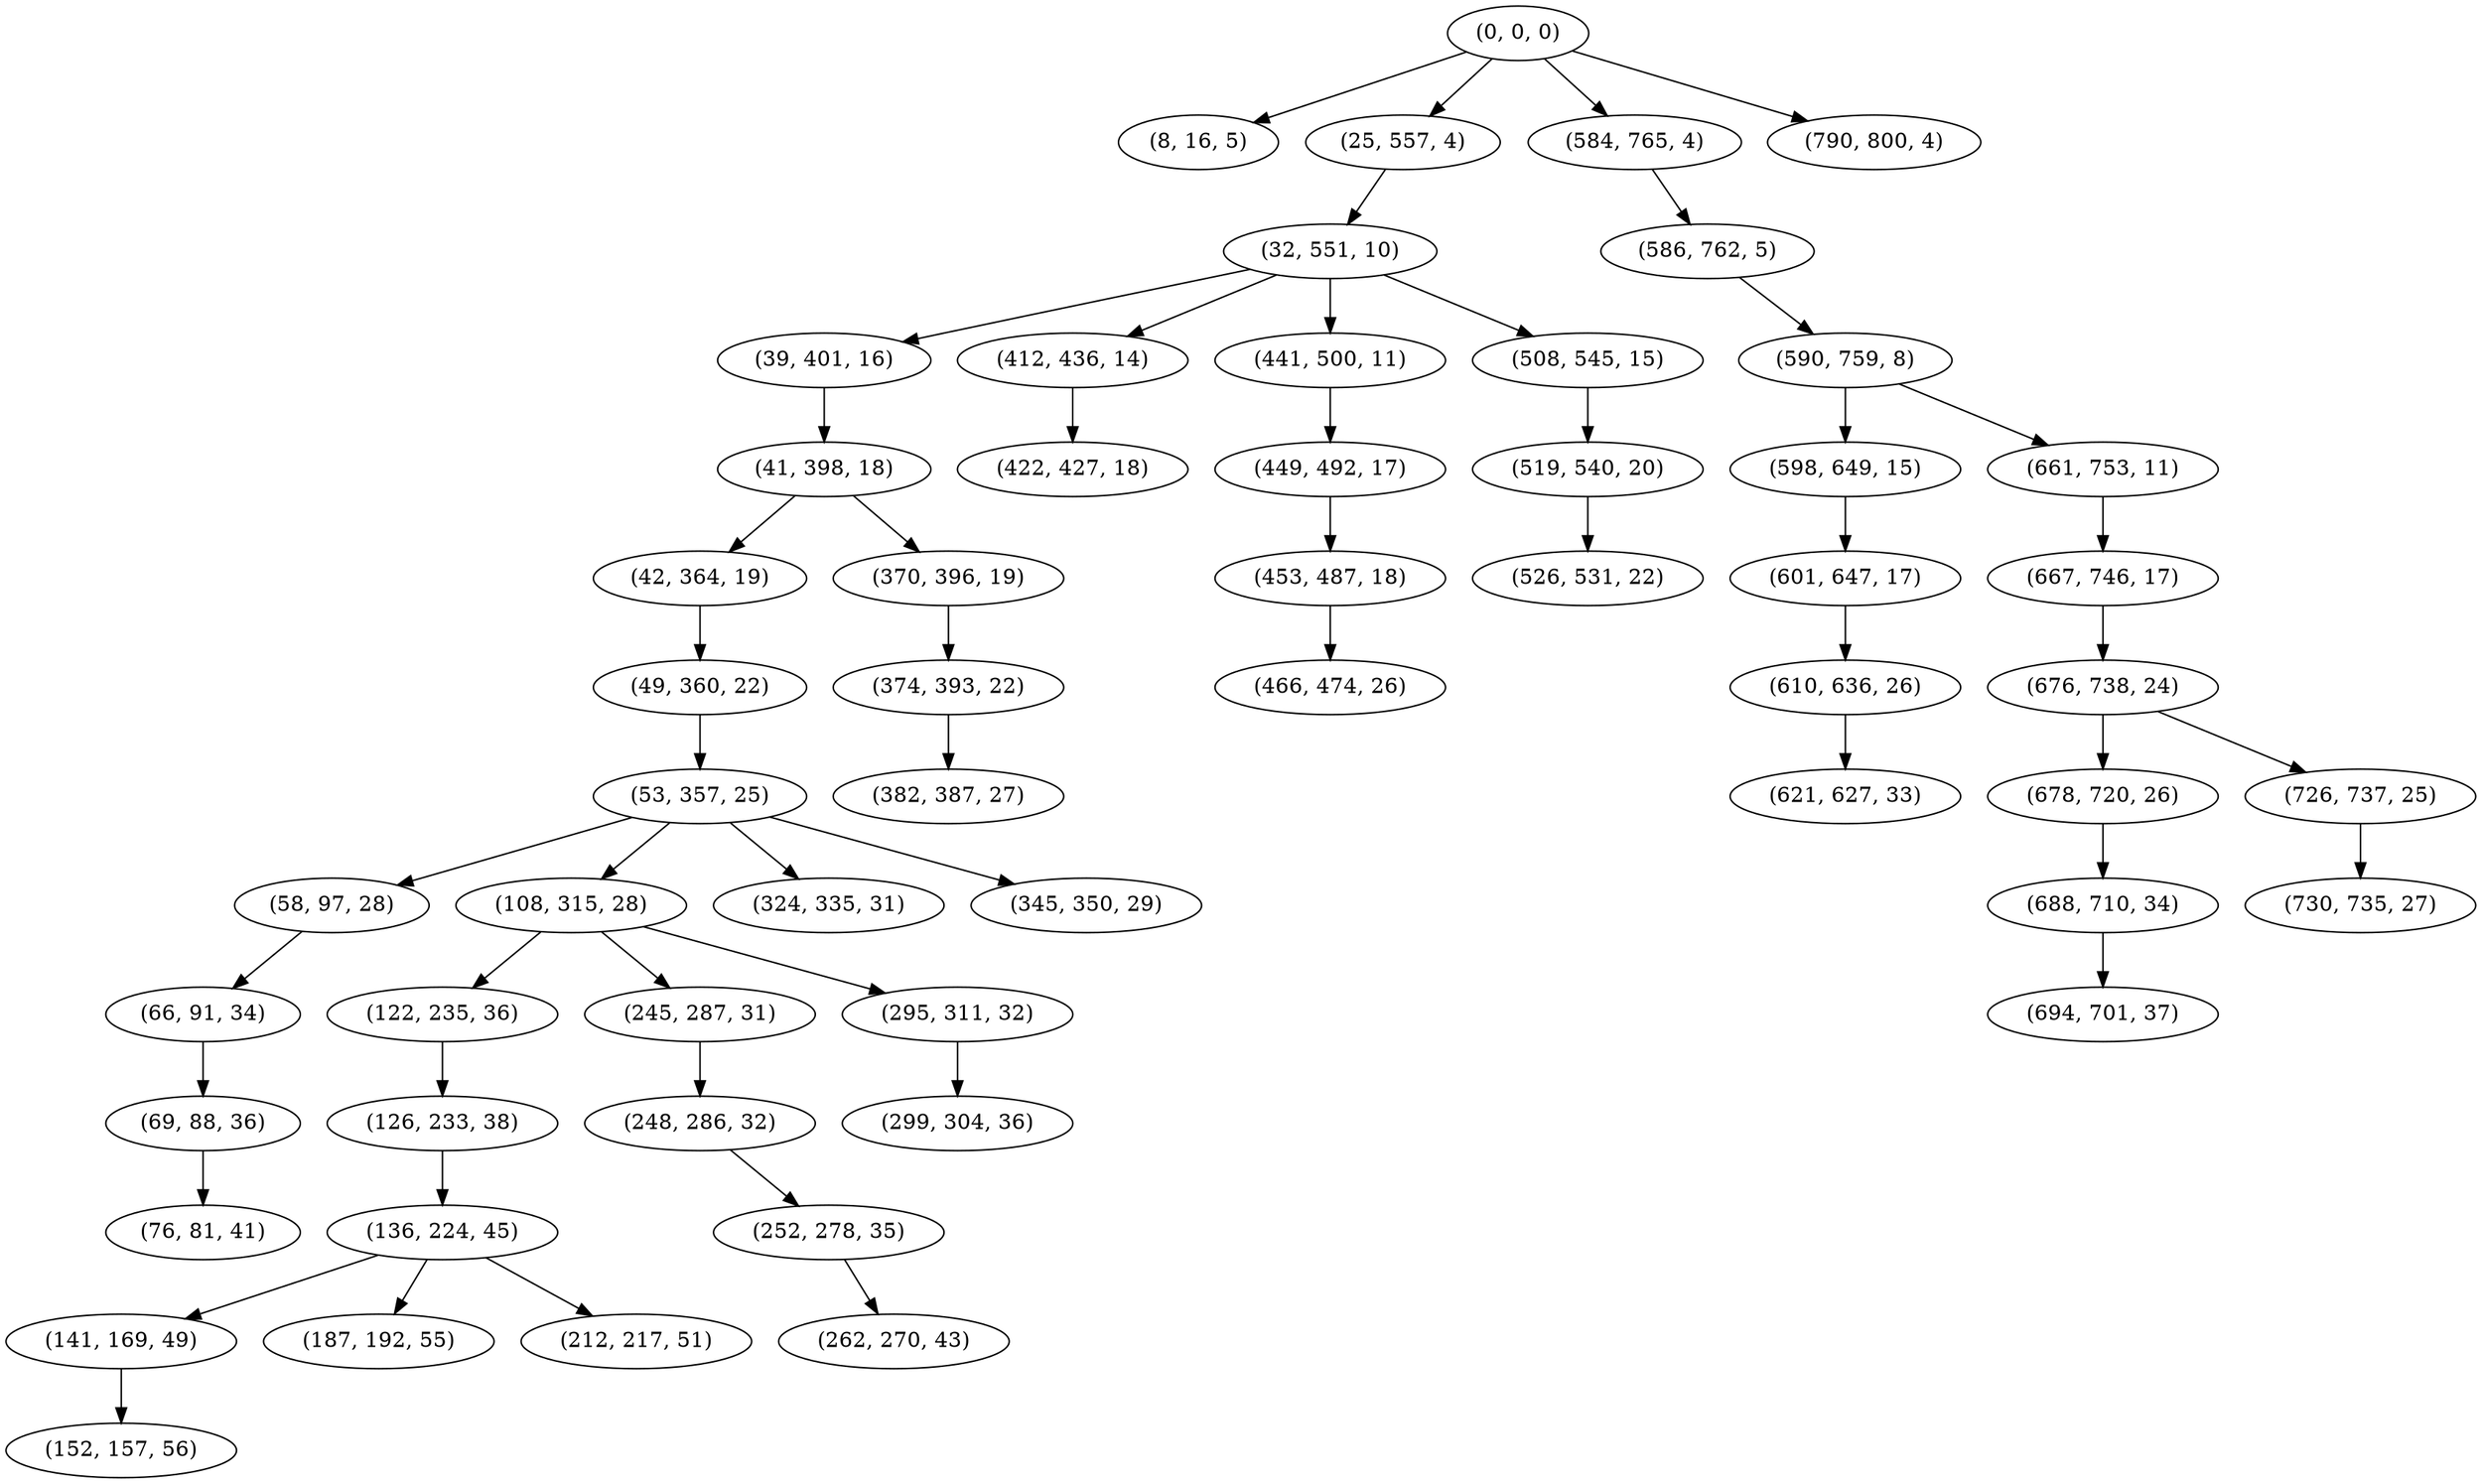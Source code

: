 digraph tree {
    "(0, 0, 0)";
    "(8, 16, 5)";
    "(25, 557, 4)";
    "(32, 551, 10)";
    "(39, 401, 16)";
    "(41, 398, 18)";
    "(42, 364, 19)";
    "(49, 360, 22)";
    "(53, 357, 25)";
    "(58, 97, 28)";
    "(66, 91, 34)";
    "(69, 88, 36)";
    "(76, 81, 41)";
    "(108, 315, 28)";
    "(122, 235, 36)";
    "(126, 233, 38)";
    "(136, 224, 45)";
    "(141, 169, 49)";
    "(152, 157, 56)";
    "(187, 192, 55)";
    "(212, 217, 51)";
    "(245, 287, 31)";
    "(248, 286, 32)";
    "(252, 278, 35)";
    "(262, 270, 43)";
    "(295, 311, 32)";
    "(299, 304, 36)";
    "(324, 335, 31)";
    "(345, 350, 29)";
    "(370, 396, 19)";
    "(374, 393, 22)";
    "(382, 387, 27)";
    "(412, 436, 14)";
    "(422, 427, 18)";
    "(441, 500, 11)";
    "(449, 492, 17)";
    "(453, 487, 18)";
    "(466, 474, 26)";
    "(508, 545, 15)";
    "(519, 540, 20)";
    "(526, 531, 22)";
    "(584, 765, 4)";
    "(586, 762, 5)";
    "(590, 759, 8)";
    "(598, 649, 15)";
    "(601, 647, 17)";
    "(610, 636, 26)";
    "(621, 627, 33)";
    "(661, 753, 11)";
    "(667, 746, 17)";
    "(676, 738, 24)";
    "(678, 720, 26)";
    "(688, 710, 34)";
    "(694, 701, 37)";
    "(726, 737, 25)";
    "(730, 735, 27)";
    "(790, 800, 4)";
    "(0, 0, 0)" -> "(8, 16, 5)";
    "(0, 0, 0)" -> "(25, 557, 4)";
    "(0, 0, 0)" -> "(584, 765, 4)";
    "(0, 0, 0)" -> "(790, 800, 4)";
    "(25, 557, 4)" -> "(32, 551, 10)";
    "(32, 551, 10)" -> "(39, 401, 16)";
    "(32, 551, 10)" -> "(412, 436, 14)";
    "(32, 551, 10)" -> "(441, 500, 11)";
    "(32, 551, 10)" -> "(508, 545, 15)";
    "(39, 401, 16)" -> "(41, 398, 18)";
    "(41, 398, 18)" -> "(42, 364, 19)";
    "(41, 398, 18)" -> "(370, 396, 19)";
    "(42, 364, 19)" -> "(49, 360, 22)";
    "(49, 360, 22)" -> "(53, 357, 25)";
    "(53, 357, 25)" -> "(58, 97, 28)";
    "(53, 357, 25)" -> "(108, 315, 28)";
    "(53, 357, 25)" -> "(324, 335, 31)";
    "(53, 357, 25)" -> "(345, 350, 29)";
    "(58, 97, 28)" -> "(66, 91, 34)";
    "(66, 91, 34)" -> "(69, 88, 36)";
    "(69, 88, 36)" -> "(76, 81, 41)";
    "(108, 315, 28)" -> "(122, 235, 36)";
    "(108, 315, 28)" -> "(245, 287, 31)";
    "(108, 315, 28)" -> "(295, 311, 32)";
    "(122, 235, 36)" -> "(126, 233, 38)";
    "(126, 233, 38)" -> "(136, 224, 45)";
    "(136, 224, 45)" -> "(141, 169, 49)";
    "(136, 224, 45)" -> "(187, 192, 55)";
    "(136, 224, 45)" -> "(212, 217, 51)";
    "(141, 169, 49)" -> "(152, 157, 56)";
    "(245, 287, 31)" -> "(248, 286, 32)";
    "(248, 286, 32)" -> "(252, 278, 35)";
    "(252, 278, 35)" -> "(262, 270, 43)";
    "(295, 311, 32)" -> "(299, 304, 36)";
    "(370, 396, 19)" -> "(374, 393, 22)";
    "(374, 393, 22)" -> "(382, 387, 27)";
    "(412, 436, 14)" -> "(422, 427, 18)";
    "(441, 500, 11)" -> "(449, 492, 17)";
    "(449, 492, 17)" -> "(453, 487, 18)";
    "(453, 487, 18)" -> "(466, 474, 26)";
    "(508, 545, 15)" -> "(519, 540, 20)";
    "(519, 540, 20)" -> "(526, 531, 22)";
    "(584, 765, 4)" -> "(586, 762, 5)";
    "(586, 762, 5)" -> "(590, 759, 8)";
    "(590, 759, 8)" -> "(598, 649, 15)";
    "(590, 759, 8)" -> "(661, 753, 11)";
    "(598, 649, 15)" -> "(601, 647, 17)";
    "(601, 647, 17)" -> "(610, 636, 26)";
    "(610, 636, 26)" -> "(621, 627, 33)";
    "(661, 753, 11)" -> "(667, 746, 17)";
    "(667, 746, 17)" -> "(676, 738, 24)";
    "(676, 738, 24)" -> "(678, 720, 26)";
    "(676, 738, 24)" -> "(726, 737, 25)";
    "(678, 720, 26)" -> "(688, 710, 34)";
    "(688, 710, 34)" -> "(694, 701, 37)";
    "(726, 737, 25)" -> "(730, 735, 27)";
}
